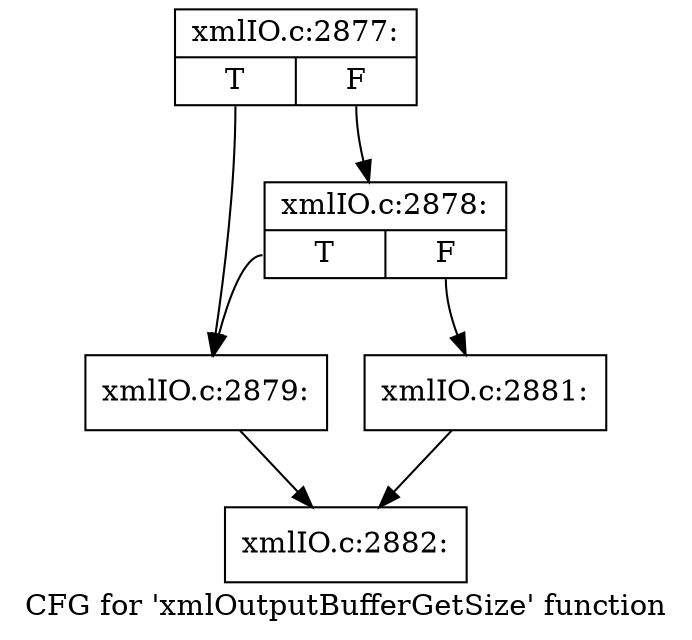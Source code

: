 digraph "CFG for 'xmlOutputBufferGetSize' function" {
	label="CFG for 'xmlOutputBufferGetSize' function";

	Node0x55ed34794780 [shape=record,label="{xmlIO.c:2877:|{<s0>T|<s1>F}}"];
	Node0x55ed34794780:s0 -> Node0x55ed34793ed0;
	Node0x55ed34794780:s1 -> Node0x55ed34795870;
	Node0x55ed34795870 [shape=record,label="{xmlIO.c:2878:|{<s0>T|<s1>F}}"];
	Node0x55ed34795870:s0 -> Node0x55ed34793ed0;
	Node0x55ed34795870:s1 -> Node0x55ed34795510;
	Node0x55ed34793ed0 [shape=record,label="{xmlIO.c:2879:}"];
	Node0x55ed34793ed0 -> Node0x55ed34795c70;
	Node0x55ed34795510 [shape=record,label="{xmlIO.c:2881:}"];
	Node0x55ed34795510 -> Node0x55ed34795c70;
	Node0x55ed34795c70 [shape=record,label="{xmlIO.c:2882:}"];
}
